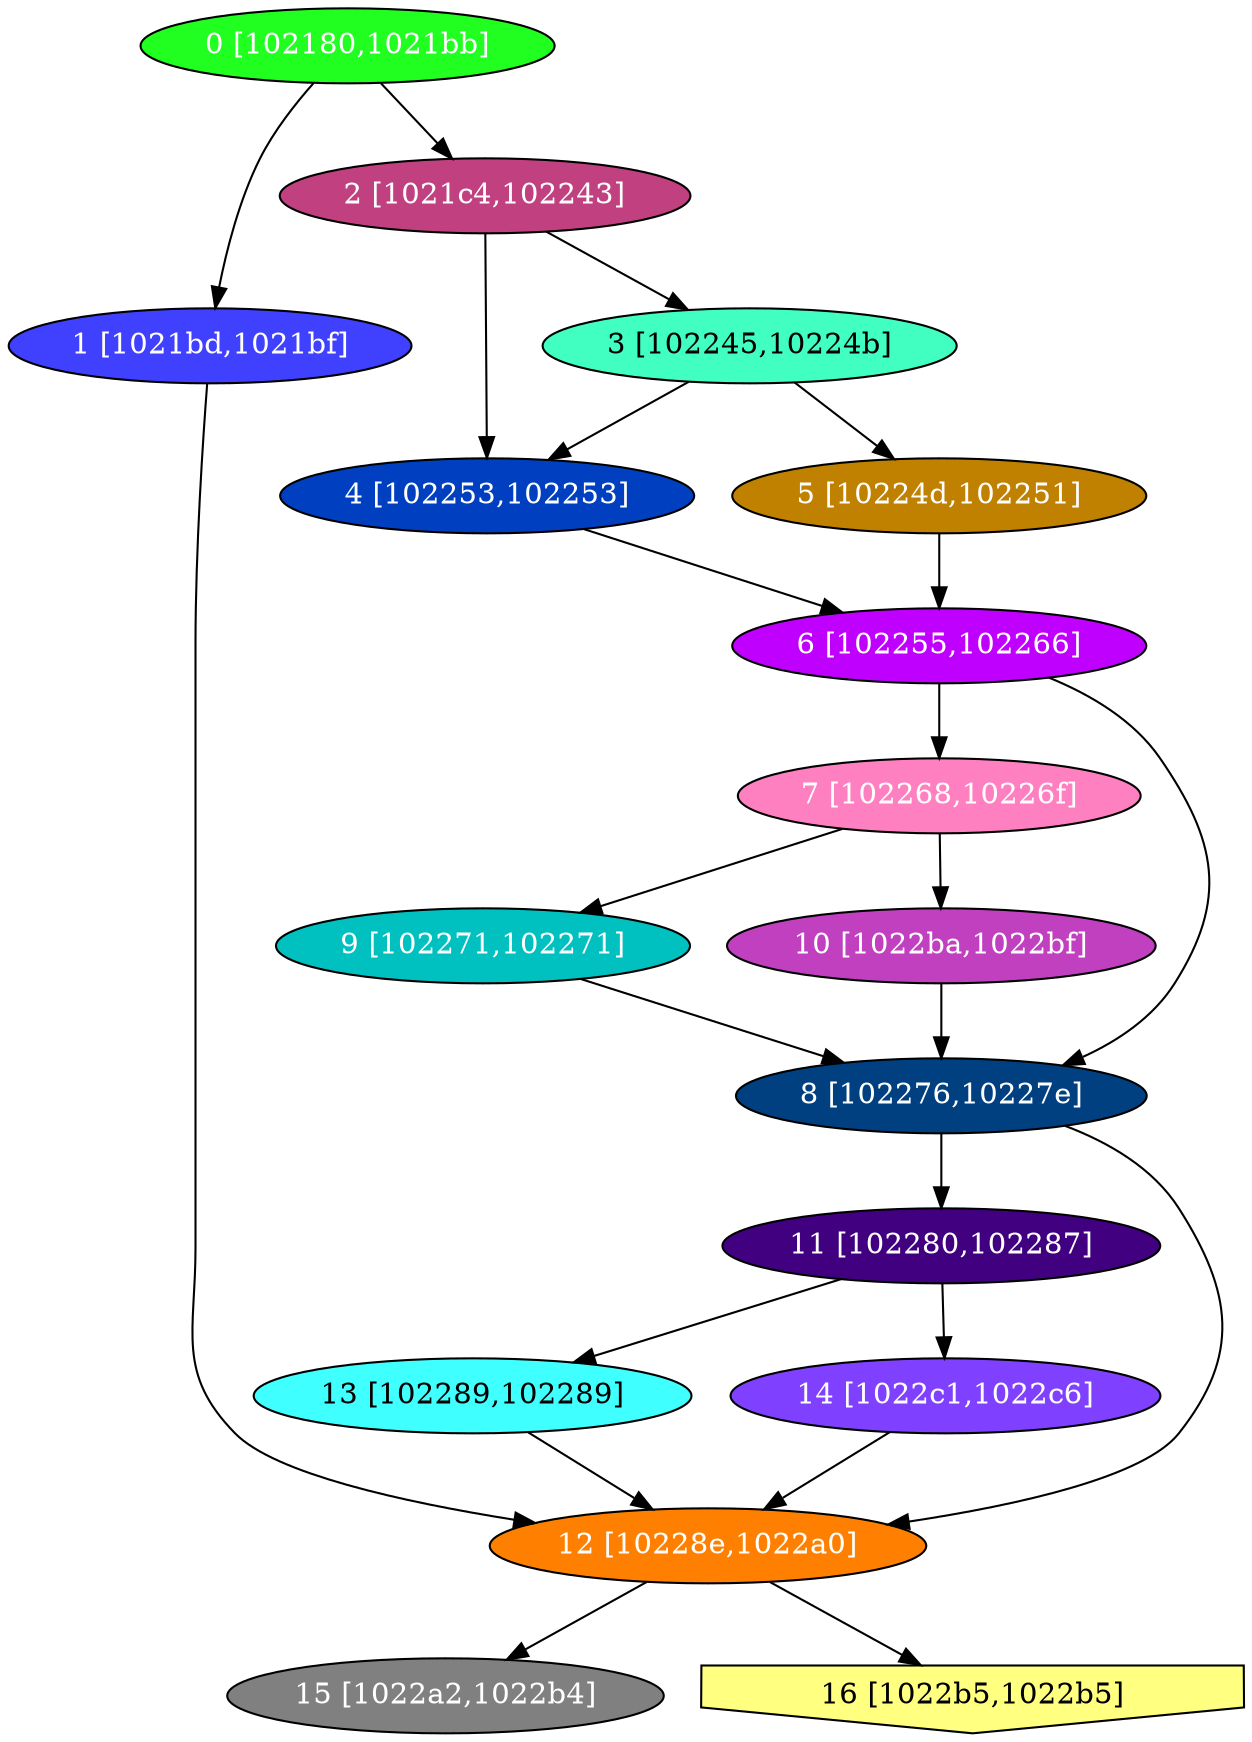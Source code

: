 diGraph libnss3{
	libnss3_0  [style=filled fillcolor="#20FF20" fontcolor="#ffffff" shape=oval label="0 [102180,1021bb]"]
	libnss3_1  [style=filled fillcolor="#4040FF" fontcolor="#ffffff" shape=oval label="1 [1021bd,1021bf]"]
	libnss3_2  [style=filled fillcolor="#C04080" fontcolor="#ffffff" shape=oval label="2 [1021c4,102243]"]
	libnss3_3  [style=filled fillcolor="#40FFC0" fontcolor="#000000" shape=oval label="3 [102245,10224b]"]
	libnss3_4  [style=filled fillcolor="#0040C0" fontcolor="#ffffff" shape=oval label="4 [102253,102253]"]
	libnss3_5  [style=filled fillcolor="#C08000" fontcolor="#ffffff" shape=oval label="5 [10224d,102251]"]
	libnss3_6  [style=filled fillcolor="#C000FF" fontcolor="#ffffff" shape=oval label="6 [102255,102266]"]
	libnss3_7  [style=filled fillcolor="#FF80C0" fontcolor="#ffffff" shape=oval label="7 [102268,10226f]"]
	libnss3_8  [style=filled fillcolor="#004080" fontcolor="#ffffff" shape=oval label="8 [102276,10227e]"]
	libnss3_9  [style=filled fillcolor="#00C0C0" fontcolor="#ffffff" shape=oval label="9 [102271,102271]"]
	libnss3_a  [style=filled fillcolor="#C040C0" fontcolor="#ffffff" shape=oval label="10 [1022ba,1022bf]"]
	libnss3_b  [style=filled fillcolor="#400080" fontcolor="#ffffff" shape=oval label="11 [102280,102287]"]
	libnss3_c  [style=filled fillcolor="#FF8000" fontcolor="#ffffff" shape=oval label="12 [10228e,1022a0]"]
	libnss3_d  [style=filled fillcolor="#40FFFF" fontcolor="#000000" shape=oval label="13 [102289,102289]"]
	libnss3_e  [style=filled fillcolor="#8040FF" fontcolor="#ffffff" shape=oval label="14 [1022c1,1022c6]"]
	libnss3_f  [style=filled fillcolor="#808080" fontcolor="#ffffff" shape=oval label="15 [1022a2,1022b4]"]
	libnss3_10  [style=filled fillcolor="#FFFF80" fontcolor="#000000" shape=invhouse label="16 [1022b5,1022b5]"]

	libnss3_0 -> libnss3_1
	libnss3_0 -> libnss3_2
	libnss3_1 -> libnss3_c
	libnss3_2 -> libnss3_3
	libnss3_2 -> libnss3_4
	libnss3_3 -> libnss3_4
	libnss3_3 -> libnss3_5
	libnss3_4 -> libnss3_6
	libnss3_5 -> libnss3_6
	libnss3_6 -> libnss3_7
	libnss3_6 -> libnss3_8
	libnss3_7 -> libnss3_9
	libnss3_7 -> libnss3_a
	libnss3_8 -> libnss3_b
	libnss3_8 -> libnss3_c
	libnss3_9 -> libnss3_8
	libnss3_a -> libnss3_8
	libnss3_b -> libnss3_d
	libnss3_b -> libnss3_e
	libnss3_c -> libnss3_f
	libnss3_c -> libnss3_10
	libnss3_d -> libnss3_c
	libnss3_e -> libnss3_c
}